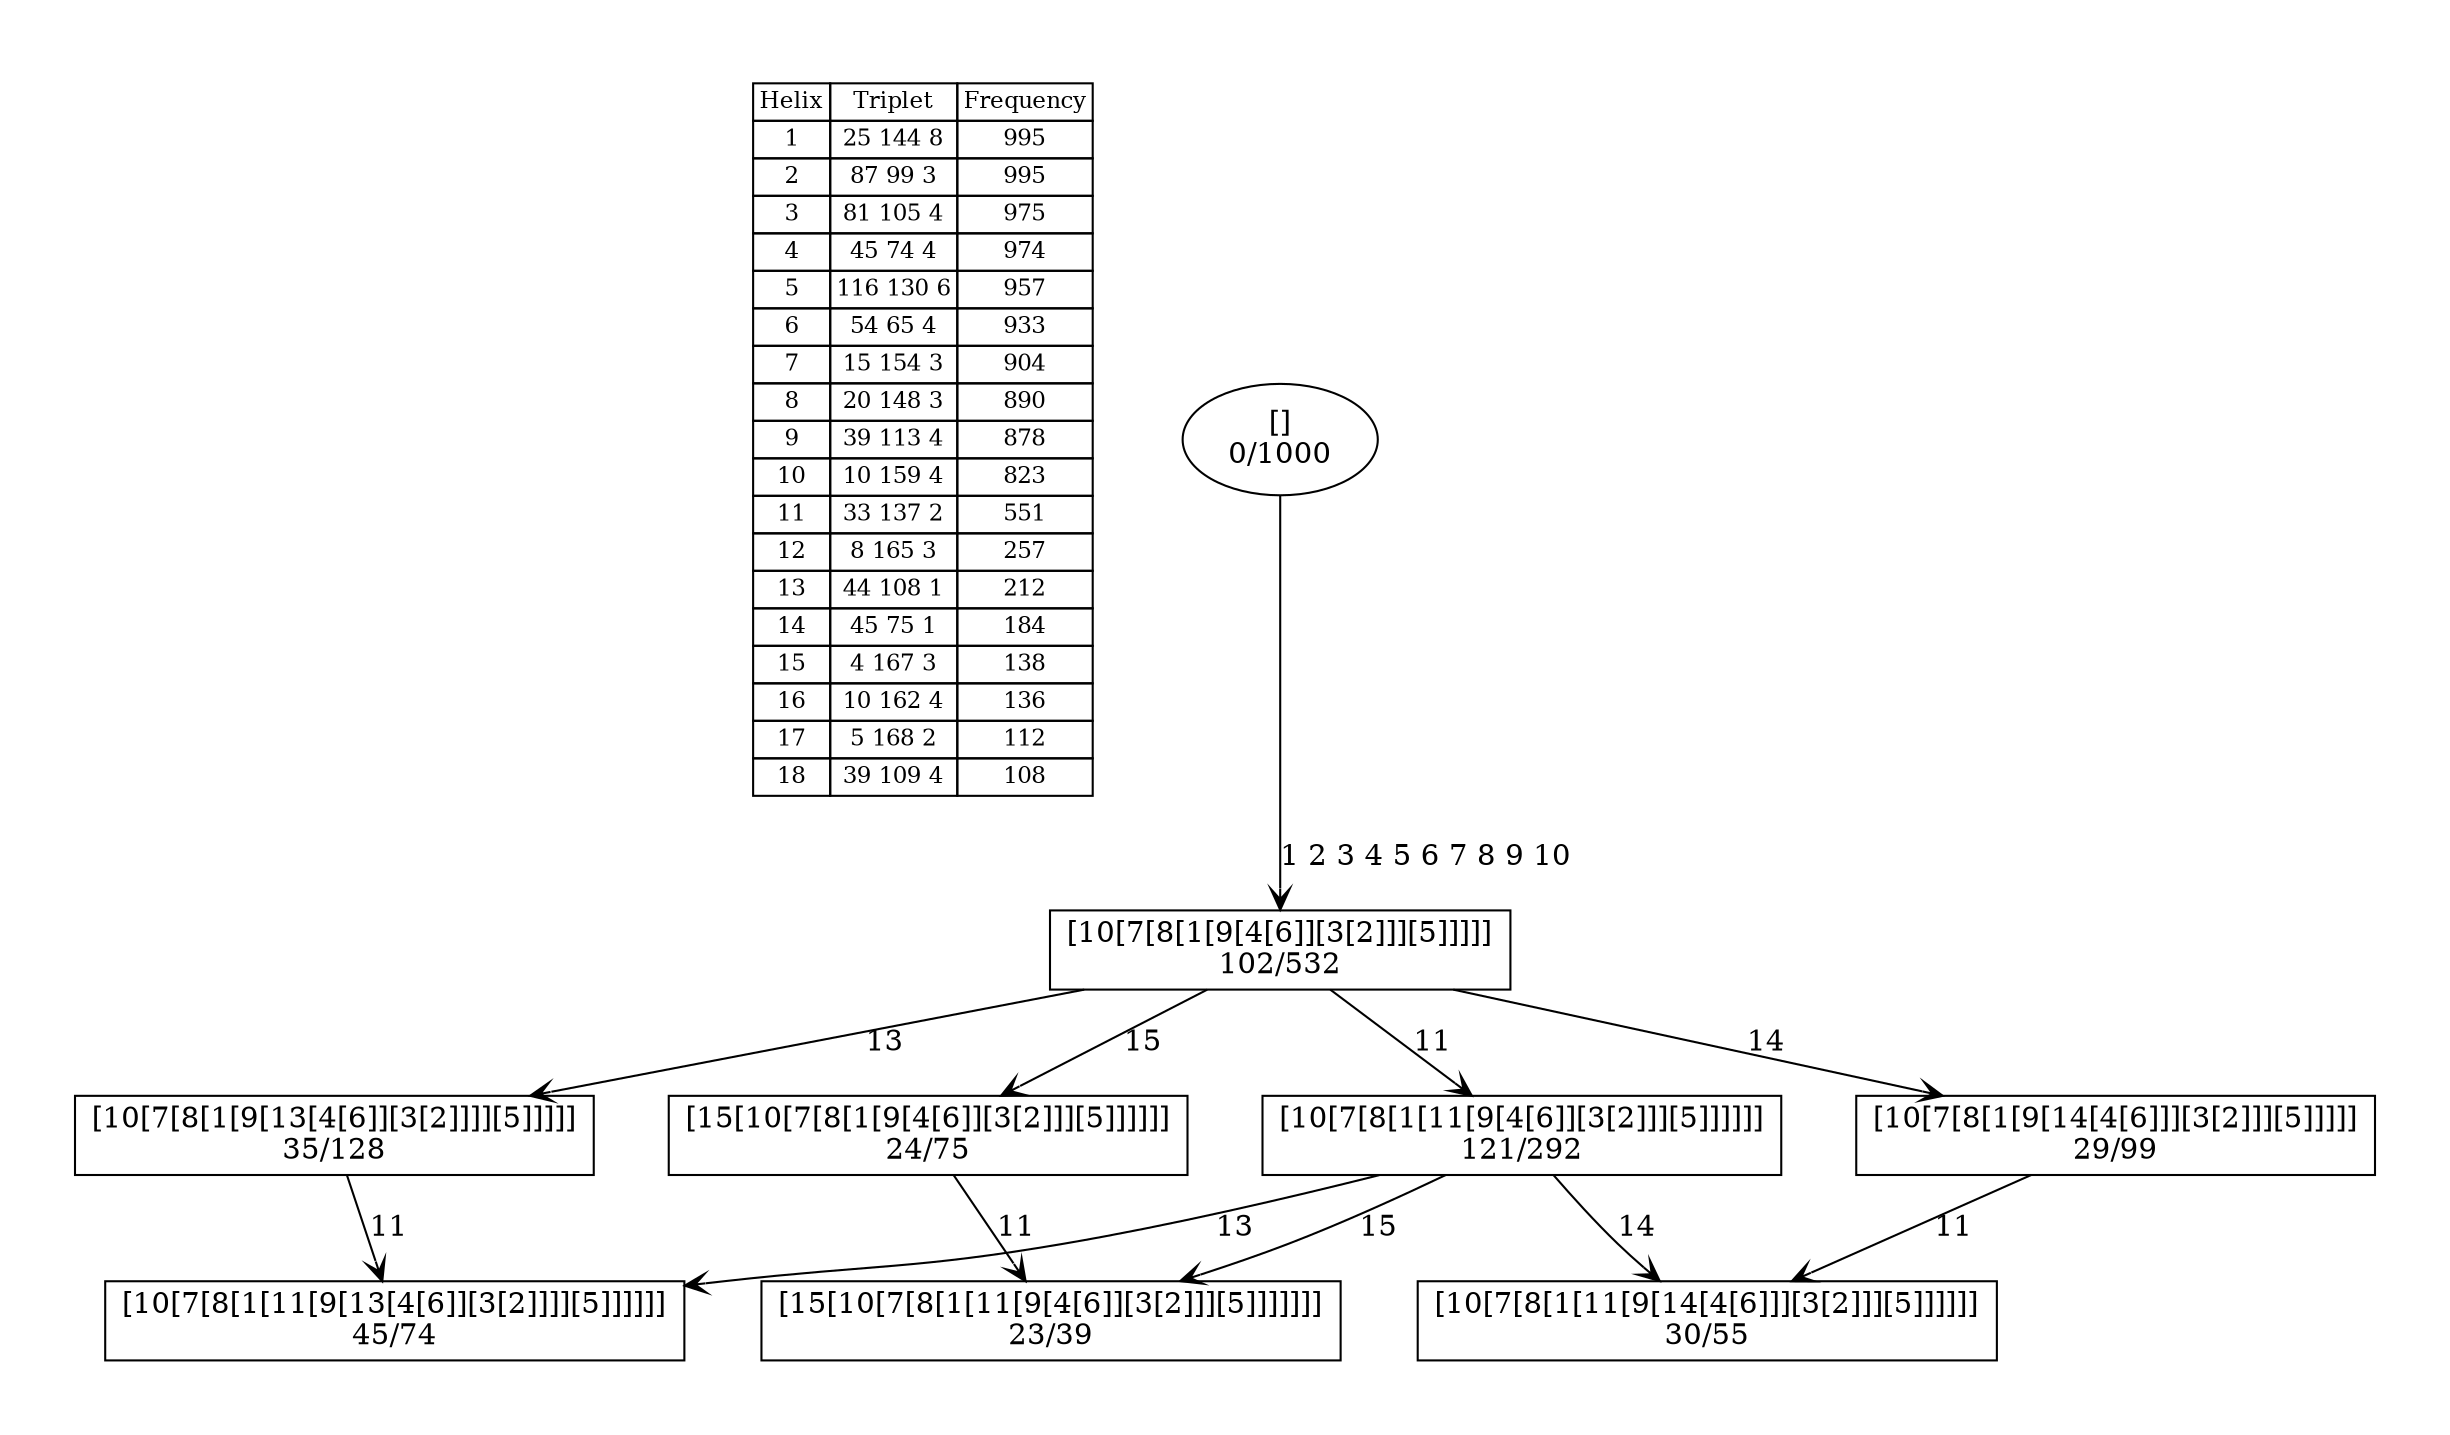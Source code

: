digraph G {
	pad = 0.5;
	nodesep = 0.5;
"legend" [label = < <table border="0" cellborder="1" cellspacing="0"><tr><td>Helix</td><td>Triplet</td><td>Frequency</td></tr>
<tr><td>1</td><td>25 144 8</td><td>995</td></tr>
<tr><td>2</td><td>87 99 3</td><td>995</td></tr>
<tr><td>3</td><td>81 105 4</td><td>975</td></tr>
<tr><td>4</td><td>45 74 4</td><td>974</td></tr>
<tr><td>5</td><td>116 130 6</td><td>957</td></tr>
<tr><td>6</td><td>54 65 4</td><td>933</td></tr>
<tr><td>7</td><td>15 154 3</td><td>904</td></tr>
<tr><td>8</td><td>20 148 3</td><td>890</td></tr>
<tr><td>9</td><td>39 113 4</td><td>878</td></tr>
<tr><td>10</td><td>10 159 4</td><td>823</td></tr>
<tr><td>11</td><td>33 137 2</td><td>551</td></tr>
<tr><td>12</td><td>8 165 3</td><td>257</td></tr>
<tr><td>13</td><td>44 108 1</td><td>212</td></tr>
<tr><td>14</td><td>45 75 1</td><td>184</td></tr>
<tr><td>15</td><td>4 167 3</td><td>138</td></tr>
<tr><td>16</td><td>10 162 4</td><td>136</td></tr>
<tr><td>17</td><td>5 168 2</td><td>112</td></tr>
<tr><td>18</td><td>39 109 4</td><td>108</td></tr>
</table>>, shape = plaintext, fontsize=11];
"1 2 3 4 5 6 7 8 9 10 11 " [shape = box];
"1 2 3 4 5 6 7 8 9 10 " [shape = box];
"1 2 3 4 5 6 7 8 9 10 11 13 " [shape = box];
"1 2 3 4 5 6 7 8 9 10 13 " [shape = box];
"1 2 3 4 5 6 7 8 9 10 11 14 " [shape = box];
"1 2 3 4 5 6 7 8 9 10 14 " [shape = box];
"1 2 3 4 5 6 7 8 9 10 15 " [shape = box];
"1 2 3 4 5 6 7 8 9 10 11 15 " [shape = box];
"1 2 3 4 5 6 7 8 9 10 11 " [label = "[10[7[8[1[11[9[4[6]][3[2]]][5]]]]]]\n121/292"];
"1 2 3 4 5 6 7 8 9 10 " [label = "[10[7[8[1[9[4[6]][3[2]]][5]]]]]\n102/532"];
"1 2 3 4 5 6 7 8 9 10 11 13 " [label = "[10[7[8[1[11[9[13[4[6]][3[2]]]][5]]]]]]\n45/74"];
"1 2 3 4 5 6 7 8 9 10 13 " [label = "[10[7[8[1[9[13[4[6]][3[2]]]][5]]]]]\n35/128"];
"1 2 3 4 5 6 7 8 9 10 11 14 " [label = "[10[7[8[1[11[9[14[4[6]]][3[2]]][5]]]]]]\n30/55"];
"1 2 3 4 5 6 7 8 9 10 14 " [label = "[10[7[8[1[9[14[4[6]]][3[2]]][5]]]]]\n29/99"];
"1 2 3 4 5 6 7 8 9 10 15 " [label = "[15[10[7[8[1[9[4[6]][3[2]]][5]]]]]]\n24/75"];
"1 2 3 4 5 6 7 8 9 10 11 15 " [label = "[15[10[7[8[1[11[9[4[6]][3[2]]][5]]]]]]]\n23/39"];
"" [label = "[]\n0/1000"];
"1 2 3 4 5 6 7 8 9 10 11 " -> "1 2 3 4 5 6 7 8 9 10 11 13 " [label = "13 ", arrowhead = vee];
"1 2 3 4 5 6 7 8 9 10 11 " -> "1 2 3 4 5 6 7 8 9 10 11 14 " [label = "14 ", arrowhead = vee];
"1 2 3 4 5 6 7 8 9 10 11 " -> "1 2 3 4 5 6 7 8 9 10 11 15 " [label = "15 ", arrowhead = vee];
"1 2 3 4 5 6 7 8 9 10 " -> "1 2 3 4 5 6 7 8 9 10 11 " [label = "11 ", arrowhead = vee];
"1 2 3 4 5 6 7 8 9 10 " -> "1 2 3 4 5 6 7 8 9 10 13 " [label = "13 ", arrowhead = vee];
"1 2 3 4 5 6 7 8 9 10 " -> "1 2 3 4 5 6 7 8 9 10 14 " [label = "14 ", arrowhead = vee];
"1 2 3 4 5 6 7 8 9 10 " -> "1 2 3 4 5 6 7 8 9 10 15 " [label = "15 ", arrowhead = vee];
"1 2 3 4 5 6 7 8 9 10 13 " -> "1 2 3 4 5 6 7 8 9 10 11 13 " [label = "11 ", arrowhead = vee];
"1 2 3 4 5 6 7 8 9 10 14 " -> "1 2 3 4 5 6 7 8 9 10 11 14 " [label = "11 ", arrowhead = vee];
"1 2 3 4 5 6 7 8 9 10 15 " -> "1 2 3 4 5 6 7 8 9 10 11 15 " [label = "11 ", arrowhead = vee];
"" -> "1 2 3 4 5 6 7 8 9 10 " [label = "1 2 3 4 5 6 7 8 9 10 ", arrowhead = vee];
}